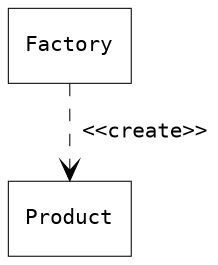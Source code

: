digraph {
    node [shape=box, fontname="Inconsolata, Consolas", fontsize=10, penwidth=0.5]
    edge [fontname="Inconsolata, Consolas", fontsize=10, penwidth=0.5]

    Factory, Product

    /* Dependency */
    {
        edge [arrowhead=vee, style=dashed]
        Factory -> Product [label=" <<create>>"]
    }
}
